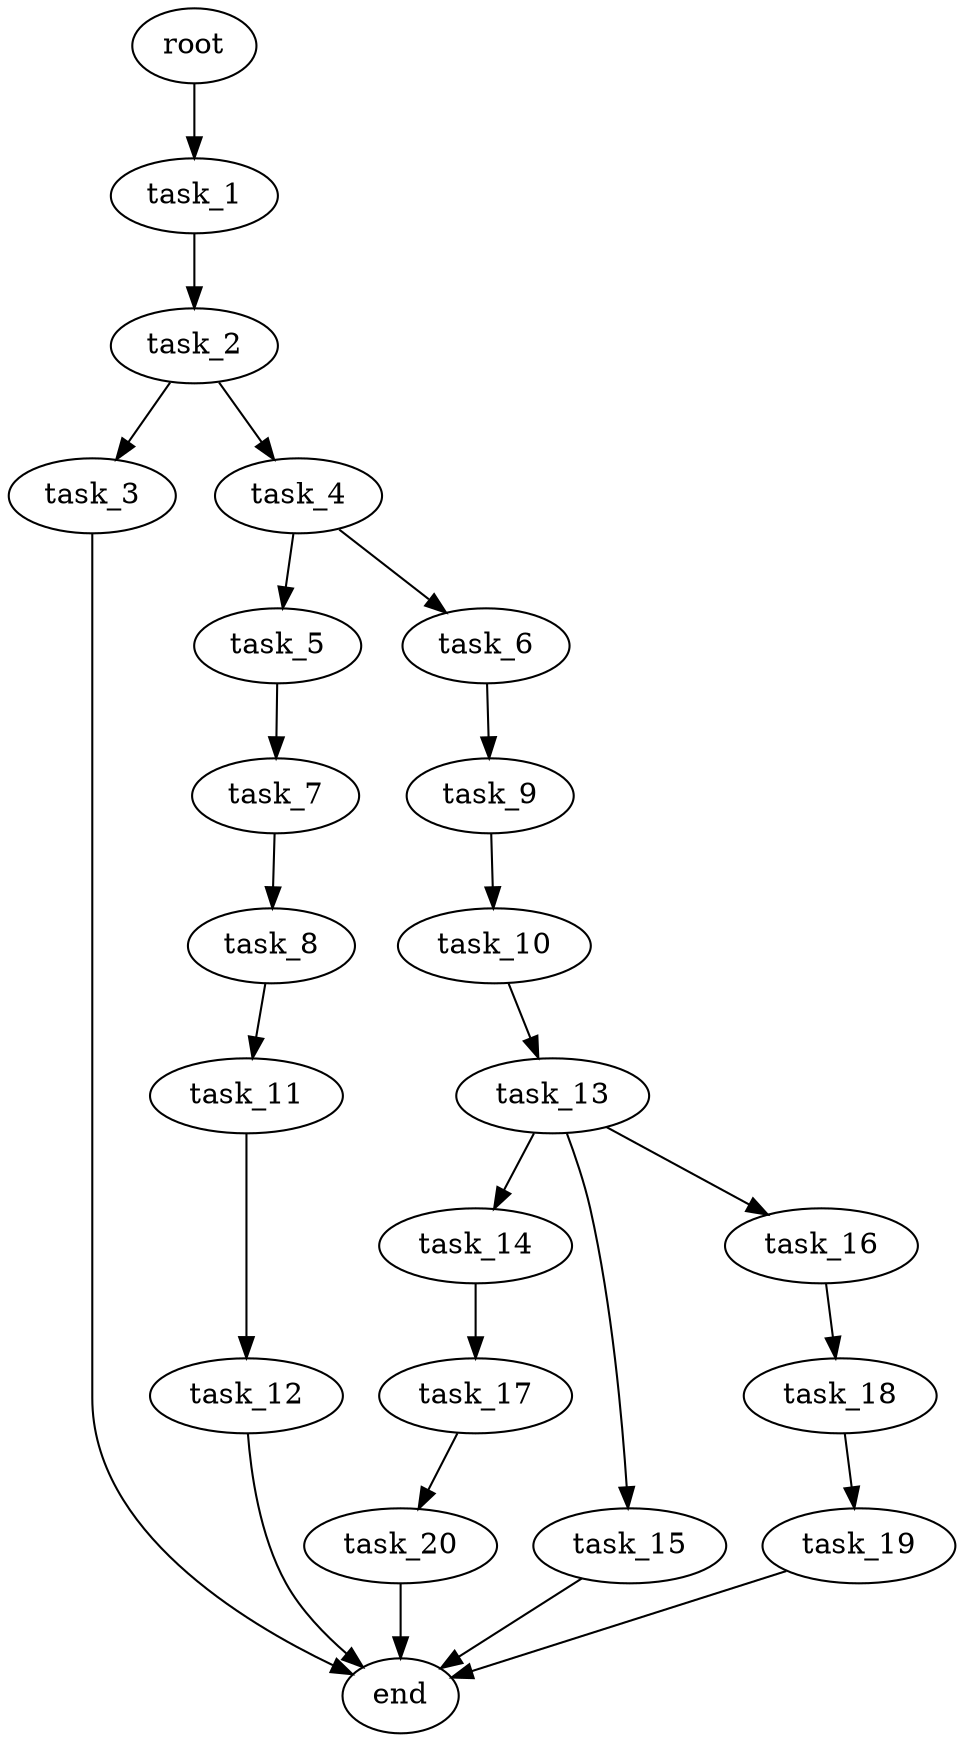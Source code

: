 digraph G {
  root [size="0.000000e+00"];
  task_1 [size="8.570440e+08"];
  task_2 [size="7.201027e+09"];
  task_3 [size="4.886290e+09"];
  task_4 [size="7.581888e+09"];
  task_5 [size="6.906403e+09"];
  task_6 [size="6.459383e+09"];
  task_7 [size="4.908723e+09"];
  task_8 [size="7.929536e+09"];
  task_9 [size="9.314405e+08"];
  task_10 [size="2.216742e+09"];
  task_11 [size="6.918180e+09"];
  task_12 [size="3.062754e+09"];
  task_13 [size="5.815974e+09"];
  task_14 [size="4.733132e+09"];
  task_15 [size="5.309688e+09"];
  task_16 [size="4.255613e+09"];
  task_17 [size="7.459608e+09"];
  task_18 [size="3.308582e+09"];
  task_19 [size="7.028847e+09"];
  task_20 [size="2.709893e+09"];
  end [size="0.000000e+00"];

  root -> task_1 [size="1.000000e-12"];
  task_1 -> task_2 [size="7.201027e+08"];
  task_2 -> task_3 [size="4.886290e+08"];
  task_2 -> task_4 [size="7.581888e+08"];
  task_3 -> end [size="1.000000e-12"];
  task_4 -> task_5 [size="6.906403e+08"];
  task_4 -> task_6 [size="6.459383e+08"];
  task_5 -> task_7 [size="4.908723e+08"];
  task_6 -> task_9 [size="9.314405e+07"];
  task_7 -> task_8 [size="7.929536e+08"];
  task_8 -> task_11 [size="6.918180e+08"];
  task_9 -> task_10 [size="2.216742e+08"];
  task_10 -> task_13 [size="5.815974e+08"];
  task_11 -> task_12 [size="3.062754e+08"];
  task_12 -> end [size="1.000000e-12"];
  task_13 -> task_14 [size="4.733132e+08"];
  task_13 -> task_15 [size="5.309688e+08"];
  task_13 -> task_16 [size="4.255613e+08"];
  task_14 -> task_17 [size="7.459608e+08"];
  task_15 -> end [size="1.000000e-12"];
  task_16 -> task_18 [size="3.308582e+08"];
  task_17 -> task_20 [size="2.709893e+08"];
  task_18 -> task_19 [size="7.028847e+08"];
  task_19 -> end [size="1.000000e-12"];
  task_20 -> end [size="1.000000e-12"];
}
